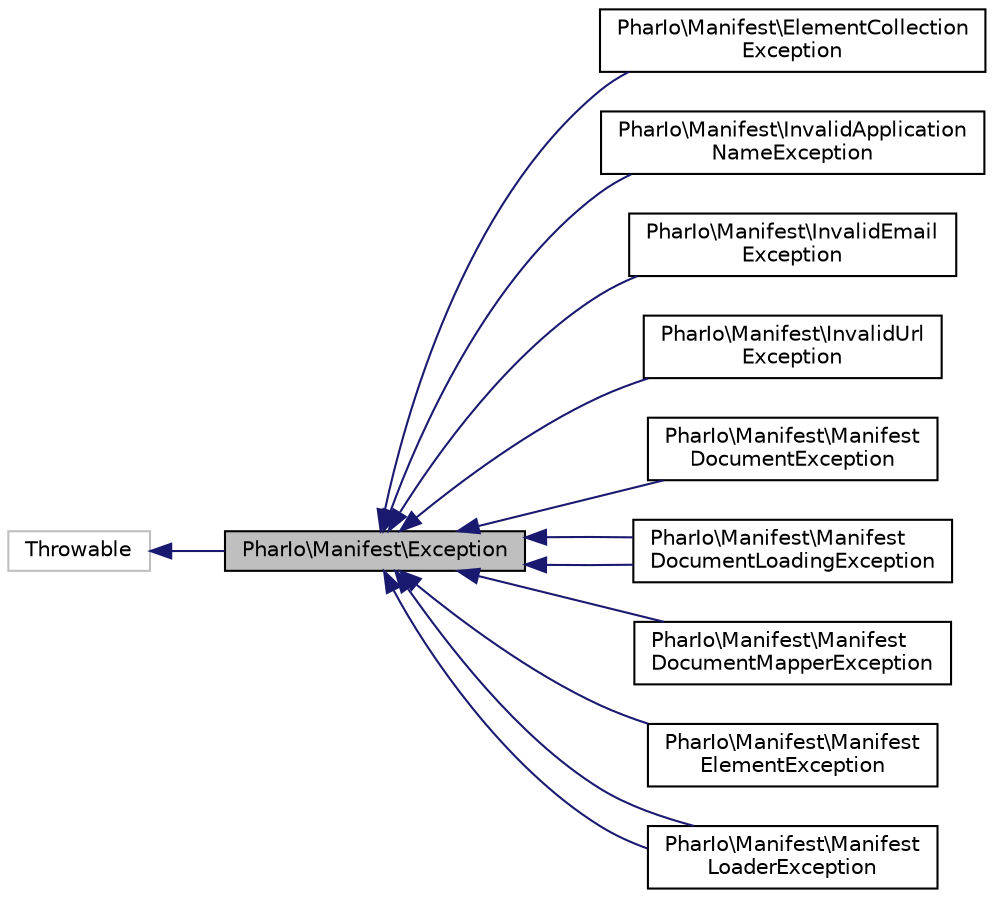 digraph "PharIo\Manifest\Exception"
{
  edge [fontname="Helvetica",fontsize="10",labelfontname="Helvetica",labelfontsize="10"];
  node [fontname="Helvetica",fontsize="10",shape=record];
  rankdir="LR";
  Node0 [label="PharIo\\Manifest\\Exception",height=0.2,width=0.4,color="black", fillcolor="grey75", style="filled", fontcolor="black"];
  Node1 -> Node0 [dir="back",color="midnightblue",fontsize="10",style="solid",fontname="Helvetica"];
  Node1 [label="Throwable",height=0.2,width=0.4,color="grey75", fillcolor="white", style="filled"];
  Node0 -> Node2 [dir="back",color="midnightblue",fontsize="10",style="solid",fontname="Helvetica"];
  Node2 [label="PharIo\\Manifest\\ElementCollection\lException",height=0.2,width=0.4,color="black", fillcolor="white", style="filled",URL="$classPharIo_1_1Manifest_1_1ElementCollectionException.html"];
  Node0 -> Node3 [dir="back",color="midnightblue",fontsize="10",style="solid",fontname="Helvetica"];
  Node3 [label="PharIo\\Manifest\\InvalidApplication\lNameException",height=0.2,width=0.4,color="black", fillcolor="white", style="filled",URL="$classPharIo_1_1Manifest_1_1InvalidApplicationNameException.html"];
  Node0 -> Node4 [dir="back",color="midnightblue",fontsize="10",style="solid",fontname="Helvetica"];
  Node4 [label="PharIo\\Manifest\\InvalidEmail\lException",height=0.2,width=0.4,color="black", fillcolor="white", style="filled",URL="$classPharIo_1_1Manifest_1_1InvalidEmailException.html"];
  Node0 -> Node5 [dir="back",color="midnightblue",fontsize="10",style="solid",fontname="Helvetica"];
  Node5 [label="PharIo\\Manifest\\InvalidUrl\lException",height=0.2,width=0.4,color="black", fillcolor="white", style="filled",URL="$classPharIo_1_1Manifest_1_1InvalidUrlException.html"];
  Node0 -> Node6 [dir="back",color="midnightblue",fontsize="10",style="solid",fontname="Helvetica"];
  Node6 [label="PharIo\\Manifest\\Manifest\lDocumentException",height=0.2,width=0.4,color="black", fillcolor="white", style="filled",URL="$classPharIo_1_1Manifest_1_1ManifestDocumentException.html"];
  Node0 -> Node7 [dir="back",color="midnightblue",fontsize="10",style="solid",fontname="Helvetica"];
  Node7 [label="PharIo\\Manifest\\Manifest\lDocumentLoadingException",height=0.2,width=0.4,color="black", fillcolor="white", style="filled",URL="$classPharIo_1_1Manifest_1_1ManifestDocumentLoadingException.html"];
  Node0 -> Node7 [dir="back",color="midnightblue",fontsize="10",style="solid",fontname="Helvetica"];
  Node0 -> Node8 [dir="back",color="midnightblue",fontsize="10",style="solid",fontname="Helvetica"];
  Node8 [label="PharIo\\Manifest\\Manifest\lDocumentMapperException",height=0.2,width=0.4,color="black", fillcolor="white", style="filled",URL="$classPharIo_1_1Manifest_1_1ManifestDocumentMapperException.html"];
  Node0 -> Node9 [dir="back",color="midnightblue",fontsize="10",style="solid",fontname="Helvetica"];
  Node9 [label="PharIo\\Manifest\\Manifest\lElementException",height=0.2,width=0.4,color="black", fillcolor="white", style="filled",URL="$classPharIo_1_1Manifest_1_1ManifestElementException.html"];
  Node0 -> Node10 [dir="back",color="midnightblue",fontsize="10",style="solid",fontname="Helvetica"];
  Node10 [label="PharIo\\Manifest\\Manifest\lLoaderException",height=0.2,width=0.4,color="black", fillcolor="white", style="filled",URL="$classPharIo_1_1Manifest_1_1ManifestLoaderException.html"];
  Node0 -> Node10 [dir="back",color="midnightblue",fontsize="10",style="solid",fontname="Helvetica"];
}
